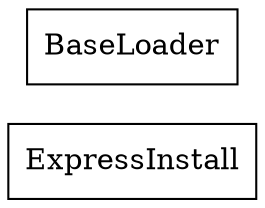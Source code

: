 strict digraph class_diagram {
  rankdir=LR;
  TypeExpressInstall[
    label="ExpressInstall",
    URL="ExpressInstall.html",
    tooltip="com.sekati.load.ExpressInstall",
    shape="record"
  ];
  TypeBaseLoader[
    label="BaseLoader",
    URL="BaseLoader.html",
    tooltip="com.sekati.load.BaseLoader",
    shape="record"
  ];
}
